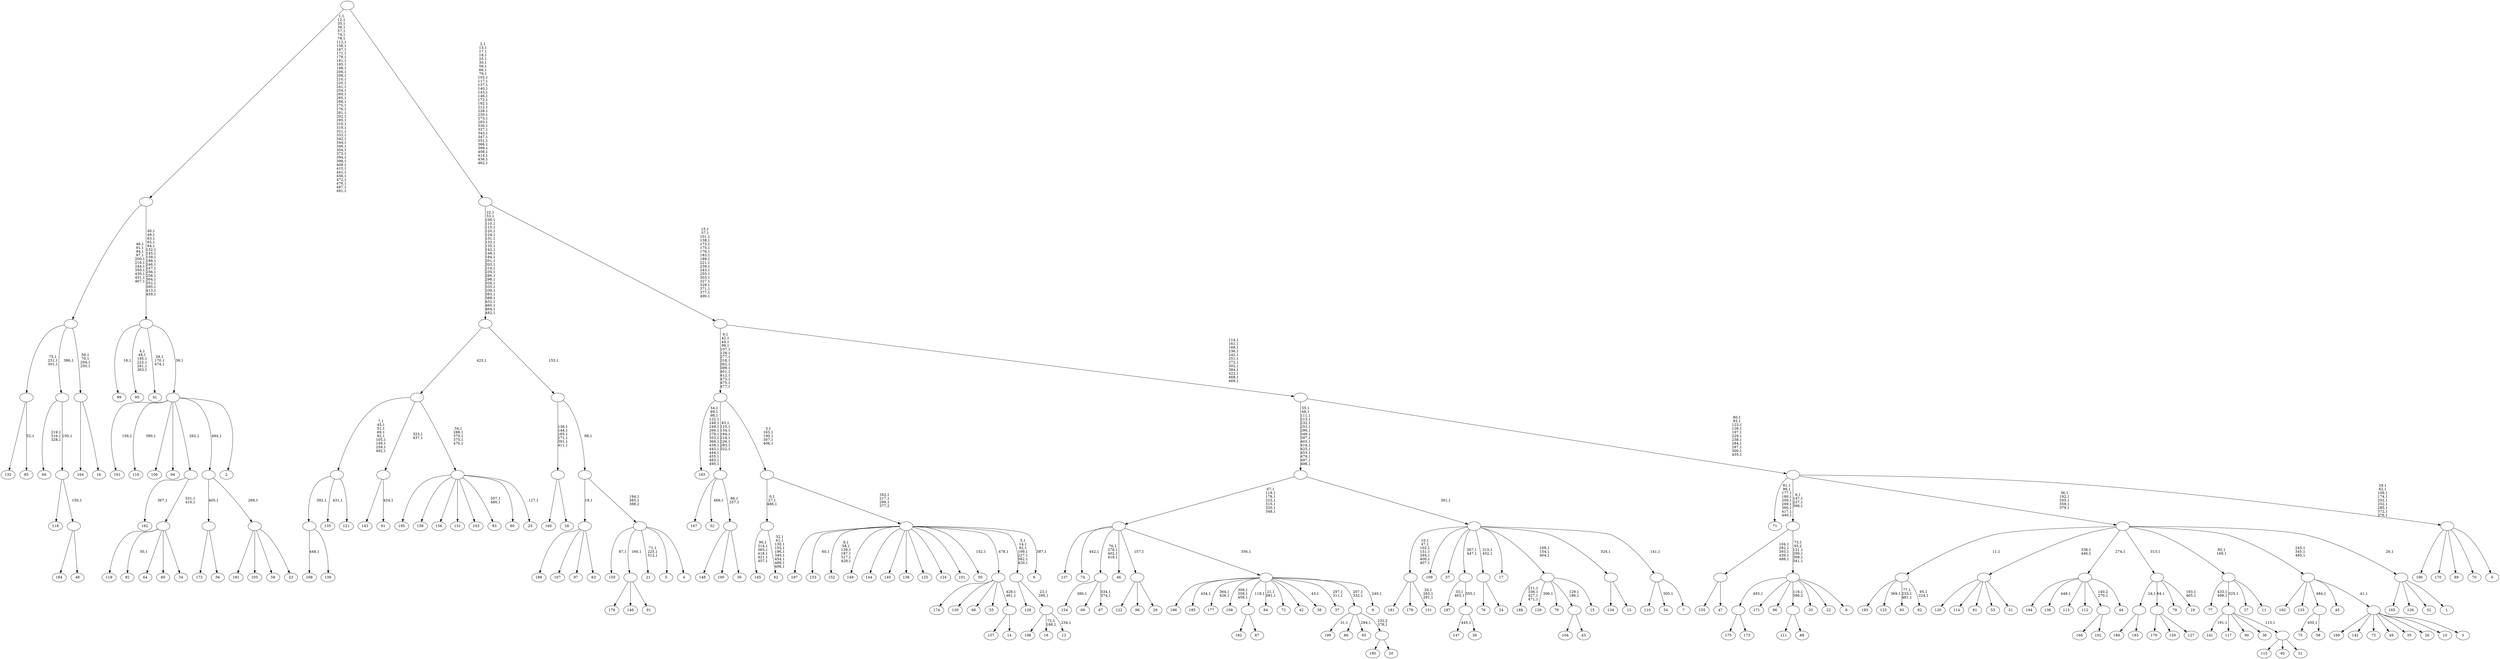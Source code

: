 digraph T {
	700 [label="199"]
	698 [label="198"]
	697 [label="197"]
	696 [label="196"]
	695 [label="195"]
	694 [label="194"]
	693 [label="193"]
	692 [label="192"]
	691 [label="191"]
	690 [label="190"]
	689 [label="189"]
	688 [label="188"]
	683 [label="187"]
	680 [label="186"]
	679 [label="185"]
	677 [label="184"]
	676 [label="183"]
	675 [label=""]
	674 [label="182"]
	673 [label="181"]
	672 [label="180"]
	671 [label="179"]
	670 [label="178"]
	669 [label="177"]
	666 [label="176"]
	665 [label="175"]
	664 [label="174"]
	663 [label="173"]
	662 [label=""]
	661 [label="172"]
	660 [label="171"]
	659 [label="170"]
	658 [label="169"]
	657 [label="168"]
	655 [label="167"]
	654 [label="166"]
	653 [label="165"]
	652 [label="164"]
	651 [label="163"]
	634 [label="162"]
	632 [label="161"]
	630 [label="160"]
	629 [label="159"]
	628 [label="158"]
	627 [label="157"]
	626 [label="156"]
	625 [label="155"]
	624 [label="154"]
	622 [label="153"]
	620 [label="152"]
	613 [label="151"]
	609 [label=""]
	602 [label="150"]
	600 [label="149"]
	599 [label="148"]
	598 [label="147"]
	596 [label="146"]
	595 [label="145"]
	588 [label="144"]
	587 [label="143"]
	586 [label="142"]
	585 [label="141"]
	583 [label="140"]
	582 [label="139"]
	581 [label=""]
	580 [label="138"]
	579 [label="137"]
	578 [label="136"]
	576 [label="135"]
	574 [label="134"]
	573 [label="133"]
	572 [label="132"]
	571 [label="131"]
	570 [label="130"]
	569 [label="129"]
	567 [label="128"]
	566 [label="127"]
	565 [label=""]
	564 [label="126"]
	563 [label="125"]
	562 [label="124"]
	561 [label="123"]
	559 [label="122"]
	558 [label="121"]
	557 [label=""]
	548 [label="120"]
	547 [label="119"]
	546 [label="118"]
	545 [label="117"]
	544 [label="116"]
	542 [label="115"]
	541 [label="114"]
	540 [label="113"]
	539 [label="112"]
	538 [label="111"]
	537 [label="110"]
	536 [label="109"]
	535 [label="108"]
	531 [label="107"]
	530 [label="106"]
	529 [label="105"]
	528 [label="104"]
	527 [label="103"]
	526 [label="102"]
	525 [label=""]
	524 [label="101"]
	523 [label="100"]
	522 [label="99"]
	520 [label="98"]
	519 [label="97"]
	518 [label="96"]
	517 [label="95"]
	510 [label="94"]
	509 [label="93"]
	505 [label="92"]
	503 [label="91"]
	502 [label=""]
	501 [label="90"]
	500 [label="89"]
	499 [label="88"]
	498 [label=""]
	497 [label="87"]
	496 [label=""]
	495 [label="86"]
	494 [label="85"]
	492 [label=""]
	489 [label="84"]
	486 [label="83"]
	483 [label="82"]
	480 [label=""]
	479 [label="81"]
	478 [label="80"]
	477 [label="79"]
	476 [label="78"]
	475 [label="77"]
	472 [label="76"]
	471 [label="75"]
	469 [label="74"]
	467 [label="73"]
	466 [label="72"]
	465 [label="71"]
	455 [label="70"]
	454 [label="69"]
	453 [label="68"]
	452 [label="67"]
	449 [label=""]
	445 [label="66"]
	441 [label="65"]
	439 [label="64"]
	438 [label="63"]
	437 [label=""]
	436 [label="62"]
	426 [label=""]
	423 [label="61"]
	421 [label=""]
	419 [label="60"]
	418 [label="59"]
	417 [label="58"]
	416 [label=""]
	415 [label="57"]
	414 [label="56"]
	413 [label=""]
	412 [label="55"]
	411 [label="54"]
	409 [label="53"]
	408 [label="52"]
	406 [label="51"]
	405 [label=""]
	403 [label="50"]
	401 [label="49"]
	400 [label="48"]
	399 [label=""]
	398 [label=""]
	397 [label=""]
	396 [label="47"]
	395 [label=""]
	390 [label="46"]
	389 [label="45"]
	388 [label="44"]
	387 [label=""]
	386 [label="43"]
	385 [label=""]
	383 [label="42"]
	382 [label="41"]
	378 [label="40"]
	377 [label="39"]
	376 [label=""]
	375 [label=""]
	373 [label="38"]
	371 [label="37"]
	368 [label="36"]
	367 [label="35"]
	366 [label="34"]
	365 [label=""]
	363 [label=""]
	362 [label="33"]
	361 [label="32"]
	360 [label="31"]
	359 [label=""]
	358 [label=""]
	357 [label="30"]
	356 [label=""]
	354 [label=""]
	346 [label="29"]
	345 [label=""]
	344 [label="28"]
	343 [label=""]
	337 [label="27"]
	336 [label="26"]
	335 [label="25"]
	333 [label=""]
	328 [label=""]
	327 [label="24"]
	326 [label=""]
	324 [label="23"]
	323 [label=""]
	322 [label=""]
	321 [label="22"]
	320 [label="21"]
	316 [label="20"]
	315 [label=""]
	314 [label=""]
	312 [label="19"]
	309 [label=""]
	308 [label="18"]
	305 [label="17"]
	304 [label="16"]
	303 [label=""]
	299 [label=""]
	288 [label="15"]
	287 [label=""]
	284 [label="14"]
	283 [label=""]
	281 [label=""]
	280 [label="13"]
	279 [label=""]
	278 [label="12"]
	276 [label=""]
	274 [label=""]
	267 [label="11"]
	266 [label=""]
	264 [label="10"]
	263 [label="9"]
	261 [label=""]
	260 [label=""]
	253 [label="8"]
	252 [label=""]
	247 [label=""]
	243 [label="7"]
	242 [label=""]
	241 [label=""]
	240 [label=""]
	224 [label="6"]
	222 [label=""]
	219 [label=""]
	214 [label=""]
	199 [label="5"]
	198 [label="4"]
	197 [label=""]
	195 [label=""]
	194 [label=""]
	193 [label=""]
	165 [label="3"]
	164 [label=""]
	163 [label=""]
	160 [label="2"]
	159 [label=""]
	158 [label=""]
	140 [label=""]
	92 [label="1"]
	91 [label=""]
	90 [label=""]
	85 [label="0"]
	84 [label=""]
	75 [label=""]
	64 [label=""]
	52 [label=""]
	33 [label=""]
	0 [label=""]
	675 -> 689 [label=""]
	675 -> 676 [label=""]
	662 -> 665 [label=""]
	662 -> 663 [label=""]
	609 -> 613 [label="20,1\n263,1\n291,1"]
	609 -> 673 [label=""]
	609 -> 670 [label=""]
	581 -> 657 [label="448,1"]
	581 -> 582 [label=""]
	565 -> 671 [label=""]
	565 -> 629 [label=""]
	565 -> 566 [label=""]
	557 -> 576 [label="431,1"]
	557 -> 581 [label="392,1"]
	557 -> 558 [label=""]
	525 -> 654 [label=""]
	525 -> 526 [label=""]
	502 -> 666 [label=""]
	502 -> 596 [label=""]
	502 -> 503 [label=""]
	498 -> 538 [label=""]
	498 -> 499 [label=""]
	496 -> 674 [label=""]
	496 -> 497 [label=""]
	492 -> 494 [label="52,1"]
	492 -> 572 [label=""]
	480 -> 483 [label="95,1\n224,1"]
	480 -> 509 [label="77,1\n233,1\n481,1"]
	480 -> 561 [label="369,1"]
	480 -> 693 [label=""]
	449 -> 452 [label="334,1\n374,1"]
	449 -> 624 [label="380,1"]
	449 -> 454 [label=""]
	437 -> 680 [label=""]
	437 -> 531 [label=""]
	437 -> 519 [label=""]
	437 -> 438 [label=""]
	426 -> 436 [label="32,1\n61,1\n130,1\n155,1\n196,1\n340,1\n454,1\n489,1\n496,1"]
	426 -> 595 [label="90,1\n314,1\n365,1\n418,1\n421,1\n457,1"]
	421 -> 423 [label="424,1"]
	421 -> 587 [label=""]
	416 -> 471 [label="450,1"]
	416 -> 417 [label=""]
	413 -> 661 [label=""]
	413 -> 414 [label=""]
	405 -> 548 [label=""]
	405 -> 541 [label=""]
	405 -> 479 [label=""]
	405 -> 409 [label=""]
	405 -> 406 [label=""]
	399 -> 677 [label=""]
	399 -> 400 [label=""]
	398 -> 546 [label=""]
	398 -> 399 [label="150,1"]
	397 -> 445 [label="219,1\n316,1\n328,1"]
	397 -> 398 [label="100,1"]
	395 -> 625 [label=""]
	395 -> 396 [label=""]
	387 -> 578 [label="449,1"]
	387 -> 694 [label=""]
	387 -> 540 [label=""]
	387 -> 539 [label=""]
	387 -> 525 [label="140,2\n270,1"]
	387 -> 388 [label=""]
	385 -> 528 [label=""]
	385 -> 386 [label=""]
	376 -> 598 [label="445,1"]
	376 -> 377 [label=""]
	375 -> 683 [label="33,1\n463,1"]
	375 -> 376 [label="355,1"]
	365 -> 505 [label="50,1"]
	365 -> 547 [label=""]
	365 -> 439 [label=""]
	365 -> 419 [label=""]
	365 -> 366 [label=""]
	363 -> 365 [label="331,1\n410,1"]
	363 -> 634 [label="367,1"]
	359 -> 542 [label=""]
	359 -> 378 [label=""]
	359 -> 360 [label=""]
	358 -> 585 [label="191,1"]
	358 -> 545 [label=""]
	358 -> 501 [label=""]
	358 -> 368 [label=""]
	358 -> 359 [label="113,1"]
	356 -> 599 [label=""]
	356 -> 523 [label=""]
	356 -> 357 [label=""]
	354 -> 356 [label="86,1\n257,1"]
	354 -> 408 [label="466,1"]
	354 -> 655 [label=""]
	345 -> 559 [label=""]
	345 -> 520 [label=""]
	345 -> 346 [label=""]
	343 -> 630 [label=""]
	343 -> 344 [label=""]
	333 -> 335 [label="127,1"]
	333 -> 486 [label="357,1\n480,1"]
	333 -> 695 [label=""]
	333 -> 628 [label=""]
	333 -> 626 [label=""]
	333 -> 571 [label=""]
	333 -> 527 [label=""]
	333 -> 478 [label=""]
	328 -> 333 [label="34,1\n288,1\n370,1\n375,1\n470,1"]
	328 -> 421 [label="323,1\n437,1"]
	328 -> 557 [label="7,1\n45,1\n51,1\n69,1\n82,1\n105,1\n149,1\n259,1\n492,1"]
	326 -> 472 [label=""]
	326 -> 327 [label=""]
	323 -> 691 [label=""]
	323 -> 529 [label=""]
	323 -> 418 [label=""]
	323 -> 324 [label=""]
	322 -> 413 [label="405,1"]
	322 -> 323 [label="289,1"]
	315 -> 672 [label=""]
	315 -> 316 [label=""]
	314 -> 441 [label="294,1"]
	314 -> 700 [label="31,1"]
	314 -> 495 [label=""]
	314 -> 315 [label="232,2\n378,1"]
	309 -> 312 [label="193,1\n465,1"]
	309 -> 675 [label="24,1"]
	309 -> 565 [label="64,1"]
	309 -> 477 [label=""]
	303 -> 652 [label=""]
	303 -> 304 [label=""]
	299 -> 303 [label="56,1\n70,1\n204,1\n250,1"]
	299 -> 492 [label="75,1\n231,1\n301,1"]
	299 -> 397 [label="386,1"]
	287 -> 385 [label="129,1\n186,1"]
	287 -> 569 [label="306,1"]
	287 -> 688 [label="211,1\n336,1\n427,1\n471,1"]
	287 -> 476 [label=""]
	287 -> 288 [label=""]
	283 -> 627 [label=""]
	283 -> 284 [label=""]
	281 -> 283 [label="428,1\n461,1"]
	281 -> 664 [label=""]
	281 -> 570 [label=""]
	281 -> 453 [label=""]
	281 -> 412 [label=""]
	279 -> 574 [label=""]
	279 -> 280 [label=""]
	276 -> 278 [label="234,1"]
	276 -> 308 [label="72,1\n166,1"]
	276 -> 698 [label=""]
	274 -> 276 [label="23,1\n280,1"]
	274 -> 567 [label=""]
	266 -> 475 [label="433,1\n499,1"]
	266 -> 358 [label="325,1"]
	266 -> 337 [label=""]
	266 -> 267 [label=""]
	261 -> 263 [label="240,1"]
	261 -> 314 [label="207,1\n332,1"]
	261 -> 371 [label="297,1\n311,1"]
	261 -> 373 [label="43,1"]
	261 -> 489 [label="21,1\n381,1"]
	261 -> 535 [label="309,1\n358,1\n458,1"]
	261 -> 669 [label="364,1\n426,1"]
	261 -> 679 [label="434,1"]
	261 -> 696 [label=""]
	261 -> 496 [label="118,1"]
	261 -> 466 [label=""]
	261 -> 383 [label=""]
	260 -> 449 [label="76,1\n278,1\n402,1\n419,1"]
	260 -> 469 [label="442,1"]
	260 -> 579 [label=""]
	260 -> 390 [label=""]
	260 -> 345 [label="157,1"]
	260 -> 261 [label="356,1"]
	252 -> 662 [label="493,1"]
	252 -> 660 [label=""]
	252 -> 518 [label=""]
	252 -> 498 [label="116,1\n396,2"]
	252 -> 362 [label=""]
	252 -> 321 [label=""]
	252 -> 253 [label=""]
	247 -> 252 [label="73,1\n93,2\n121,1\n290,1\n308,1\n341,1"]
	247 -> 395 [label="104,1\n282,1\n393,1\n439,1\n488,1"]
	242 -> 411 [label="305,1"]
	242 -> 537 [label=""]
	242 -> 243 [label=""]
	241 -> 287 [label="108,1\n154,1\n404,1"]
	241 -> 326 [label="215,1\n452,1"]
	241 -> 375 [label="267,1\n447,1"]
	241 -> 609 [label="10,1\n47,1\n102,1\n151,1\n264,1\n400,1\n407,1"]
	241 -> 536 [label=""]
	241 -> 415 [label=""]
	241 -> 305 [label=""]
	241 -> 279 [label="324,1"]
	241 -> 242 [label="141,1"]
	240 -> 260 [label="67,1\n119,1\n178,1\n223,1\n315,1\n320,1\n348,1"]
	240 -> 241 [label="361,1"]
	222 -> 224 [label="387,1"]
	222 -> 274 [label="5,1\n14,1\n92,1\n199,1\n227,1\n382,1\n420,1"]
	222 -> 403 [label="152,1"]
	222 -> 620 [label="8,1\n58,1\n139,1\n187,1\n317,1\n429,1"]
	222 -> 622 [label="60,1"]
	222 -> 697 [label=""]
	222 -> 600 [label=""]
	222 -> 588 [label=""]
	222 -> 583 [label=""]
	222 -> 580 [label=""]
	222 -> 563 [label=""]
	222 -> 562 [label=""]
	222 -> 524 [label=""]
	222 -> 281 [label="478,1"]
	219 -> 222 [label="162,1\n217,1\n299,1\n377,2"]
	219 -> 426 [label="0,1\n27,1\n486,1"]
	214 -> 219 [label="3,1\n163,1\n190,1\n307,1\n406,1"]
	214 -> 354 [label="83,1\n125,1\n134,1\n164,1\n218,1\n226,1\n283,1\n322,1"]
	214 -> 651 [label="54,1\n89,1\n98,1\n122,1\n248,1\n249,1\n266,1\n279,1\n353,1\n368,1\n438,1\n443,1\n444,1\n455,1\n483,1\n495,1"]
	197 -> 320 [label="71,1\n225,1\n312,1"]
	197 -> 602 [label="87,1"]
	197 -> 502 [label="160,1"]
	197 -> 199 [label=""]
	197 -> 198 [label=""]
	195 -> 197 [label="194,1\n385,1\n388,2"]
	195 -> 437 [label="19,1"]
	194 -> 343 [label="136,1\n144,1\n165,1\n271,1\n391,1\n411,1"]
	194 -> 195 [label="88,1"]
	193 -> 328 [label="423,1"]
	193 -> 194 [label="153,1"]
	164 -> 658 [label=""]
	164 -> 586 [label=""]
	164 -> 467 [label=""]
	164 -> 401 [label=""]
	164 -> 367 [label=""]
	164 -> 336 [label=""]
	164 -> 264 [label=""]
	164 -> 165 [label=""]
	163 -> 692 [label=""]
	163 -> 573 [label=""]
	163 -> 416 [label="484,1"]
	163 -> 389 [label=""]
	163 -> 164 [label="41,1"]
	159 -> 544 [label="390,1"]
	159 -> 632 [label="156,1"]
	159 -> 530 [label=""]
	159 -> 510 [label=""]
	159 -> 363 [label="262,1"]
	159 -> 322 [label="494,1"]
	159 -> 160 [label=""]
	158 -> 382 [label="28,1\n170,1\n474,1"]
	158 -> 517 [label="4,1\n48,1\n195,1\n222,1\n261,1\n363,1"]
	158 -> 522 [label="16,1"]
	158 -> 159 [label="39,1"]
	140 -> 158 [label="40,1\n49,1\n63,1\n65,1\n84,1\n132,1\n145,1\n159,1\n188,1\n246,1\n247,1\n256,1\n258,1\n304,1\n352,1\n395,1\n413,1\n459,1"]
	140 -> 299 [label="46,1\n91,1\n94,1\n97,1\n200,1\n216,1\n244,1\n350,1\n430,1\n451,1\n467,1"]
	91 -> 653 [label=""]
	91 -> 564 [label=""]
	91 -> 361 [label=""]
	91 -> 92 [label=""]
	90 -> 163 [label="245,1\n345,1\n485,1"]
	90 -> 266 [label="85,1\n169,1"]
	90 -> 405 [label="338,1\n446,1"]
	90 -> 480 [label="11,1"]
	90 -> 387 [label="274,1"]
	90 -> 309 [label="313,1"]
	90 -> 91 [label="26,1"]
	84 -> 690 [label=""]
	84 -> 659 [label=""]
	84 -> 500 [label=""]
	84 -> 455 [label=""]
	84 -> 85 [label=""]
	75 -> 84 [label="29,1\n62,1\n109,1\n174,1\n202,1\n252,1\n285,1\n372,1\n376,1"]
	75 -> 90 [label="36,1\n192,1\n205,1\n359,1\n379,1"]
	75 -> 247 [label="6,1\n147,1\n237,1\n396,1"]
	75 -> 465 [label="81,1\n96,1\n177,1\n180,1\n209,1\n269,1\n360,1\n417,1\n440,1"]
	64 -> 75 [label="80,1\n93,1\n123,1\n126,1\n197,1\n229,1\n238,1\n284,1\n287,1\n300,1\n435,1"]
	64 -> 240 [label="55,1\n68,1\n111,1\n213,1\n232,1\n253,1\n296,1\n349,1\n397,1\n403,1\n416,1\n425,1\n453,1\n479,1\n497,1\n498,1"]
	52 -> 64 [label="114,1\n161,1\n168,1\n236,1\n242,1\n251,1\n272,1\n302,1\n384,1\n422,1\n468,1\n469,1"]
	52 -> 214 [label="9,1\n42,1\n44,1\n99,1\n107,1\n128,1\n277,1\n318,1\n362,1\n389,1\n401,1\n412,1\n473,1\n475,1\n477,1"]
	33 -> 52 [label="15,1\n37,1\n101,1\n138,1\n173,1\n175,1\n176,1\n183,1\n189,1\n221,1\n239,1\n243,1\n255,1\n303,1\n327,1\n329,1\n371,1\n377,1\n490,1"]
	33 -> 193 [label="22,1\n53,1\n106,1\n110,1\n115,1\n120,1\n124,1\n131,1\n133,1\n135,1\n142,1\n148,1\n184,1\n201,1\n203,1\n214,1\n235,1\n286,1\n298,1\n326,1\n335,1\n339,1\n383,1\n388,1\n432,1\n460,1\n464,1\n482,1"]
	0 -> 33 [label="2,1\n13,1\n17,1\n18,1\n25,1\n30,1\n59,1\n66,1\n79,1\n103,1\n117,1\n137,1\n140,1\n143,1\n146,1\n172,1\n182,1\n212,1\n228,1\n230,1\n273,1\n293,1\n330,1\n337,1\n343,1\n347,1\n351,1\n366,1\n399,1\n408,1\n414,1\n436,1\n462,1"]
	0 -> 140 [label="1,1\n12,1\n35,1\n38,1\n57,1\n74,1\n78,1\n112,1\n158,1\n167,1\n171,1\n179,1\n181,1\n185,1\n198,1\n206,1\n208,1\n210,1\n220,1\n241,1\n254,1\n260,1\n265,1\n268,1\n275,1\n276,1\n281,1\n292,1\n295,1\n310,1\n319,1\n321,1\n333,1\n342,1\n344,1\n346,1\n354,1\n373,1\n394,1\n398,1\n409,1\n415,1\n441,1\n456,1\n472,1\n476,1\n487,1\n491,1"]
}
